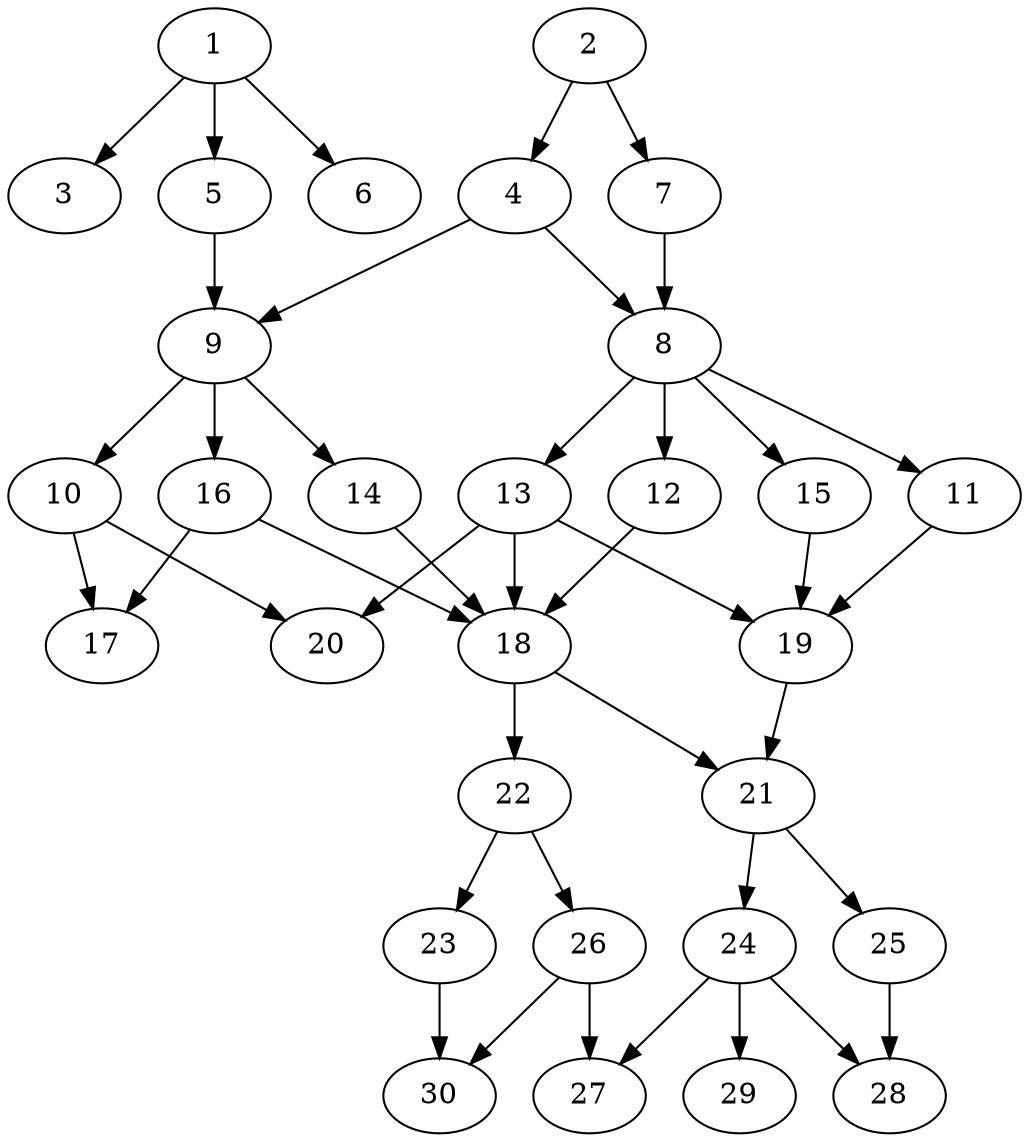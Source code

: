 // DAG automatically generated by daggen at Fri Jul 29 10:40:32 2022
// daggen.exe --dot -n 30 --ccr 0.5 --fat 0.5 --regular 0.5 --density 0.5 -o data\30/random_30_82.gv 
digraph G {
  1 [compute_size="3619891200", trans_size="735826", result_size="1024", ram="9100064",alpha="0.09"]
  1 -> 3 [size ="1024"]
  1 -> 5 [size ="1024"]
  1 -> 6 [size ="1024"]
  2 [compute_size="1572896768", trans_size="147377", result_size="70656", ram="33829472",alpha="0.18"]
  2 -> 4 [size ="70656"]
  2 -> 7 [size ="70656"]
  3 [compute_size="216932808038", trans_size="829366", result_size="0", ram="4956320",alpha="0.17"]
  4 [compute_size="388480397534", trans_size="374259", result_size="54272", ram="23248352",alpha="0.13"]
  4 -> 8 [size ="54272"]
  4 -> 9 [size ="54272"]
  5 [compute_size="4535353344", trans_size="979236", result_size="91136", ram="24103712",alpha="0.02"]
  5 -> 9 [size ="91136"]
  6 [compute_size="882234316212", trans_size="710698", result_size="0", ram="38103104",alpha="0.18"]
  7 [compute_size="7694548992", trans_size="762328", result_size="13312", ram="48266048",alpha="0.08"]
  7 -> 8 [size ="13312"]
  8 [compute_size="24105848832", trans_size="369208", result_size="54272", ram="35796800",alpha="0.07"]
  8 -> 11 [size ="54272"]
  8 -> 12 [size ="54272"]
  8 -> 13 [size ="54272"]
  8 -> 15 [size ="54272"]
  9 [compute_size="394903973467", trans_size="376689", result_size="9216", ram="12645056",alpha="0.15"]
  9 -> 10 [size ="9216"]
  9 -> 14 [size ="9216"]
  9 -> 16 [size ="9216"]
  10 [compute_size="68719476736", trans_size="699861", result_size="74752", ram="16516352",alpha="0.17"]
  10 -> 17 [size ="74752"]
  10 -> 20 [size ="74752"]
  11 [compute_size="32155852800", trans_size="744553", result_size="1024", ram="30678896",alpha="0.06"]
  11 -> 19 [size ="1024"]
  12 [compute_size="1322614784", trans_size="92934", result_size="74752", ram="34740272",alpha="0.12"]
  12 -> 18 [size ="74752"]
  13 [compute_size="8589934592", trans_size="851169", result_size="70656", ram="43491872",alpha="0.08"]
  13 -> 18 [size ="70656"]
  13 -> 19 [size ="70656"]
  13 -> 20 [size ="70656"]
  14 [compute_size="107084513280", trans_size="669267", result_size="74752", ram="15814640",alpha="0.16"]
  14 -> 18 [size ="74752"]
  15 [compute_size="549755813888", trans_size="601493", result_size="91136", ram="50531168",alpha="0.02"]
  15 -> 19 [size ="91136"]
  16 [compute_size="27354759168", trans_size="732021", result_size="70656", ram="27989264",alpha="0.08"]
  16 -> 17 [size ="70656"]
  16 -> 18 [size ="70656"]
  17 [compute_size="782757789696", trans_size="192900", result_size="0", ram="27655040",alpha="0.09"]
  18 [compute_size="1362555721701", trans_size="904397", result_size="1024", ram="25396256",alpha="0.15"]
  18 -> 21 [size ="1024"]
  18 -> 22 [size ="1024"]
  19 [compute_size="22820382720", trans_size="95236", result_size="54272", ram="14433392",alpha="0.06"]
  19 -> 21 [size ="54272"]
  20 [compute_size="782757789696", trans_size="22763", result_size="0", ram="23786912",alpha="0.11"]
  21 [compute_size="415074587798", trans_size="1016735", result_size="9216", ram="47851040",alpha="0.18"]
  21 -> 24 [size ="9216"]
  21 -> 25 [size ="9216"]
  22 [compute_size="430414153497", trans_size="329215", result_size="54272", ram="35909264",alpha="0.18"]
  22 -> 23 [size ="54272"]
  22 -> 26 [size ="54272"]
  23 [compute_size="782757789696", trans_size="614600", result_size="54272", ram="8927408",alpha="0.15"]
  23 -> 30 [size ="54272"]
  24 [compute_size="27551176704", trans_size="128004", result_size="54272", ram="1720208",alpha="0.09"]
  24 -> 27 [size ="54272"]
  24 -> 28 [size ="54272"]
  24 -> 29 [size ="54272"]
  25 [compute_size="134217728000", trans_size="994389", result_size="1024", ram="45666704",alpha="0.11"]
  25 -> 28 [size ="1024"]
  26 [compute_size="652900491432", trans_size="782404", result_size="1024", ram="26473376",alpha="0.14"]
  26 -> 27 [size ="1024"]
  26 -> 30 [size ="1024"]
  27 [compute_size="8589934592", trans_size="710698", result_size="0", ram="29795024",alpha="0.10"]
  28 [compute_size="7551180800", trans_size="979556", result_size="0", ram="19975808",alpha="0.08"]
  29 [compute_size="884137984", trans_size="1026454", result_size="0", ram="8287472",alpha="0.02"]
  30 [compute_size="1073741824000", trans_size="948802", result_size="0", ram="36259328",alpha="0.01"]
}
